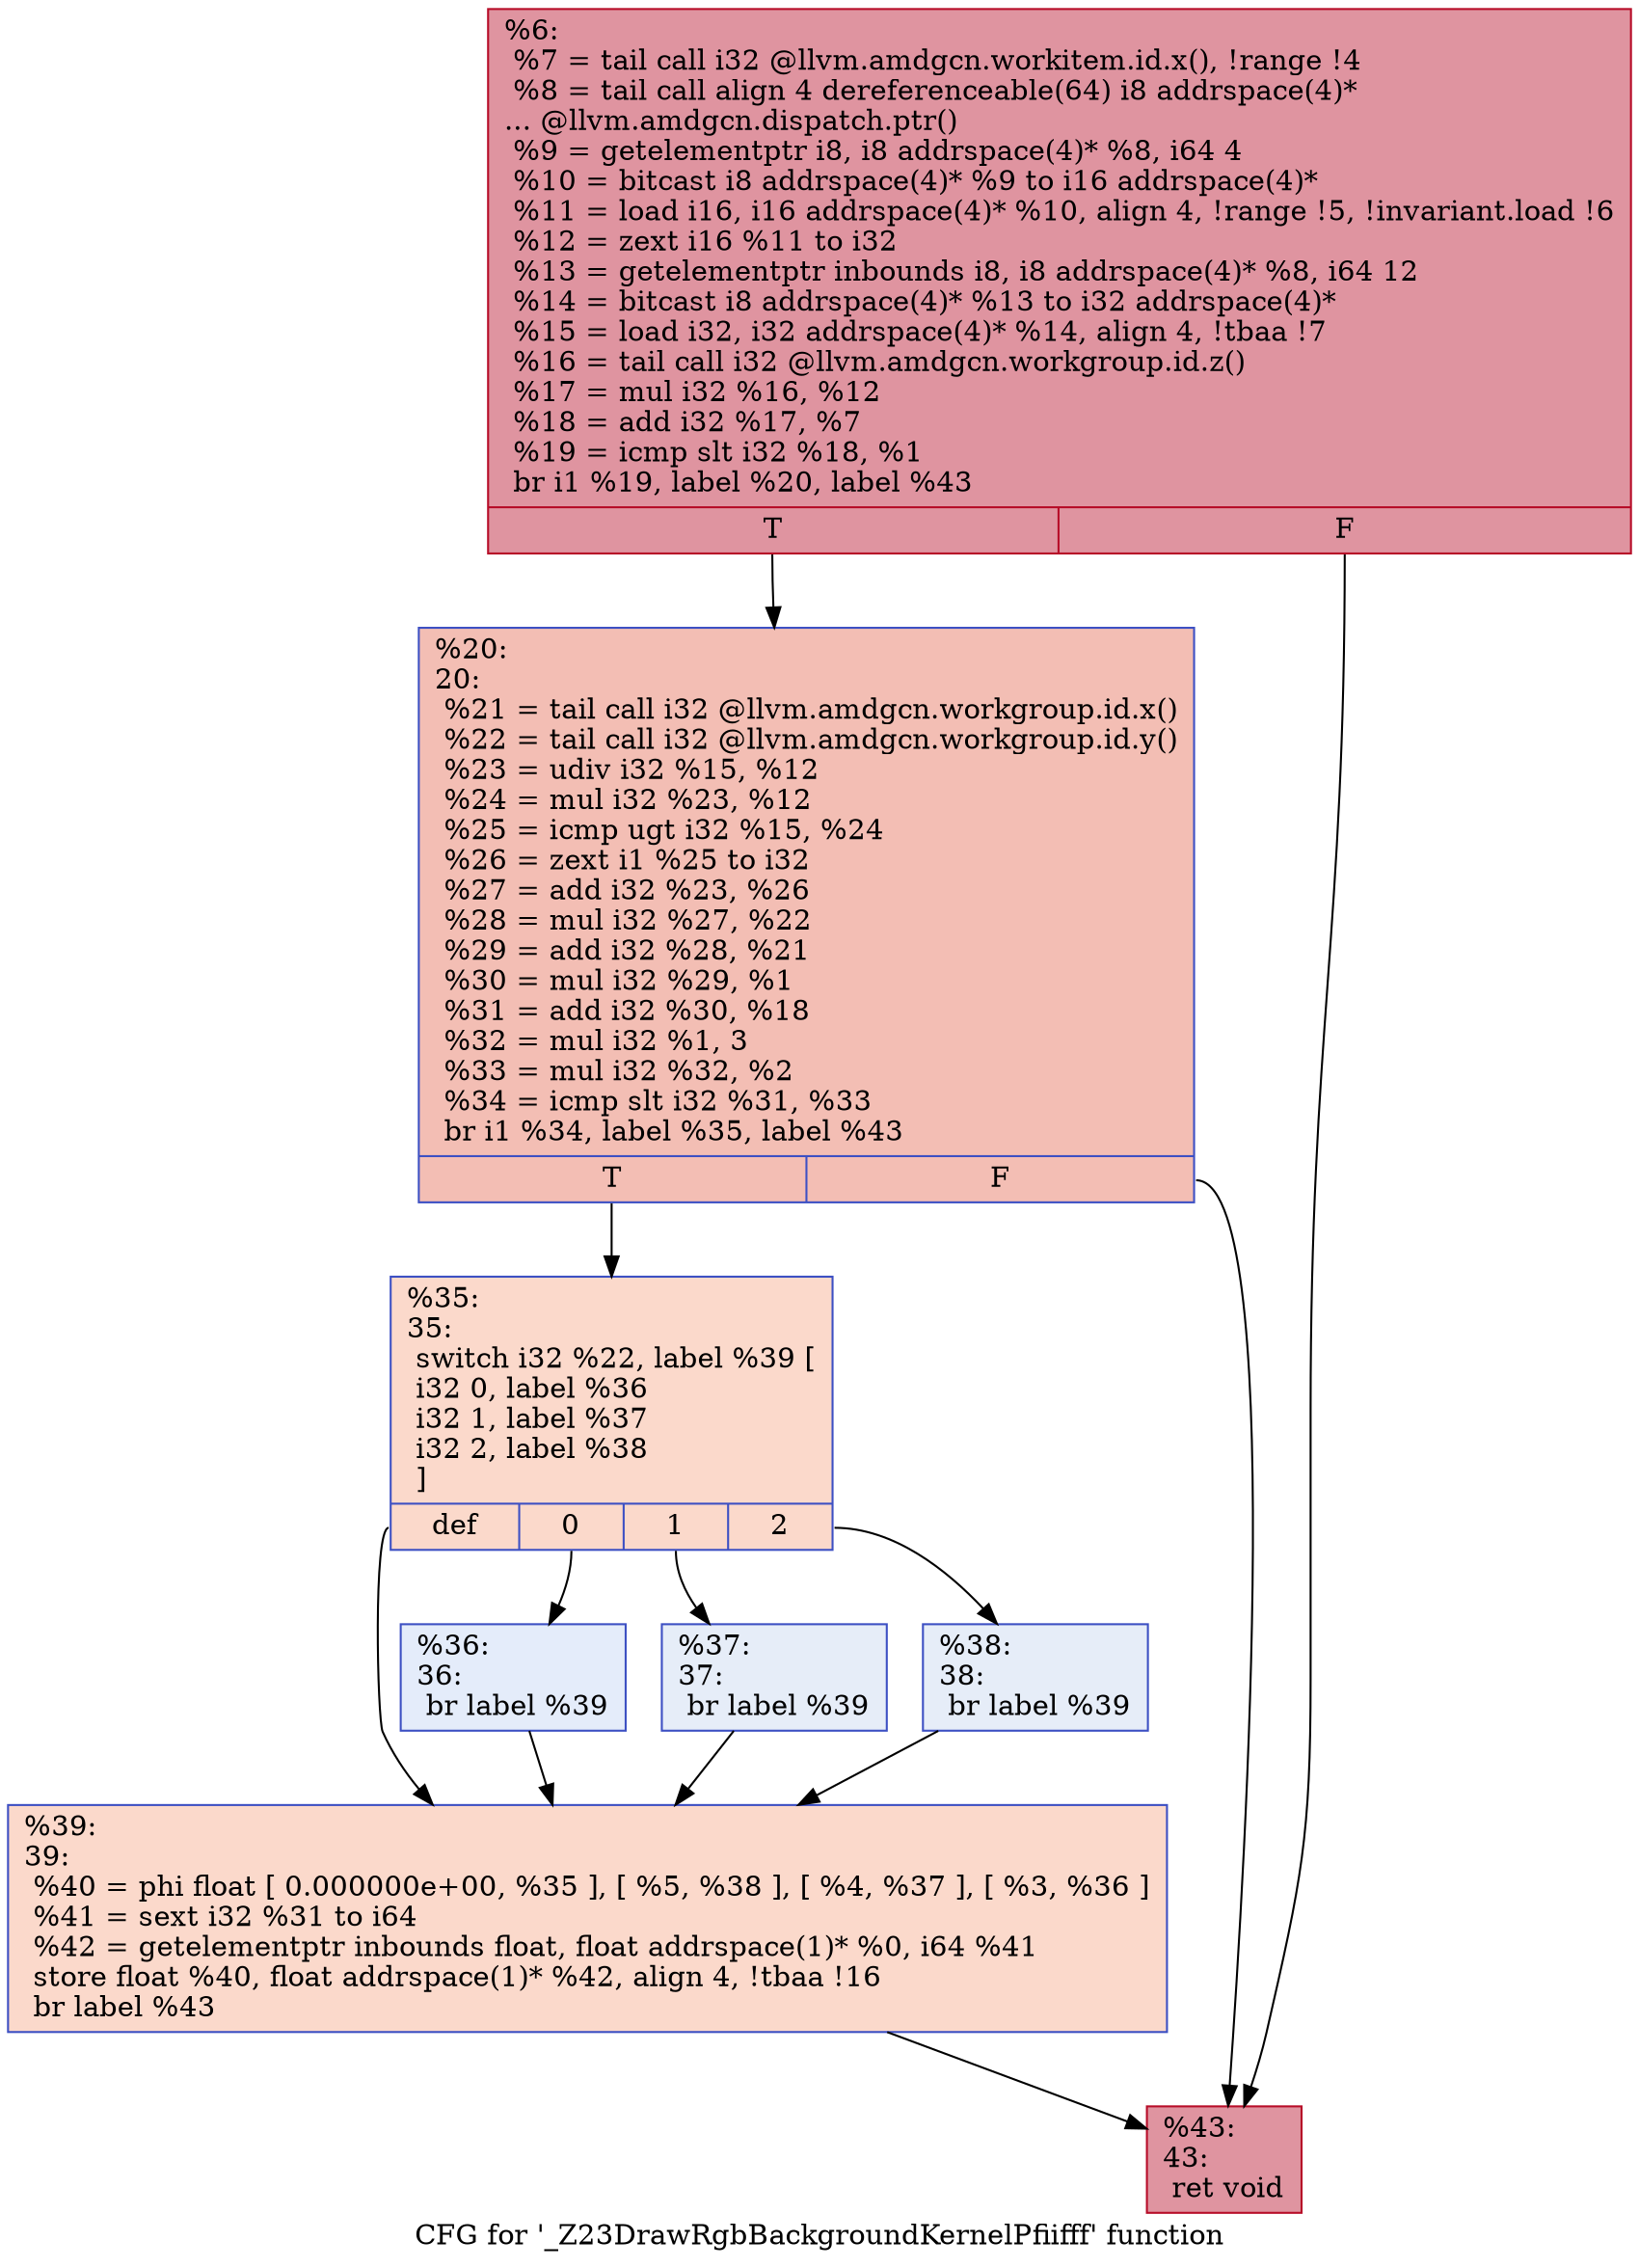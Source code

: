 digraph "CFG for '_Z23DrawRgbBackgroundKernelPfiifff' function" {
	label="CFG for '_Z23DrawRgbBackgroundKernelPfiifff' function";

	Node0x4eac780 [shape=record,color="#b70d28ff", style=filled, fillcolor="#b70d2870",label="{%6:\l  %7 = tail call i32 @llvm.amdgcn.workitem.id.x(), !range !4\l  %8 = tail call align 4 dereferenceable(64) i8 addrspace(4)*\l... @llvm.amdgcn.dispatch.ptr()\l  %9 = getelementptr i8, i8 addrspace(4)* %8, i64 4\l  %10 = bitcast i8 addrspace(4)* %9 to i16 addrspace(4)*\l  %11 = load i16, i16 addrspace(4)* %10, align 4, !range !5, !invariant.load !6\l  %12 = zext i16 %11 to i32\l  %13 = getelementptr inbounds i8, i8 addrspace(4)* %8, i64 12\l  %14 = bitcast i8 addrspace(4)* %13 to i32 addrspace(4)*\l  %15 = load i32, i32 addrspace(4)* %14, align 4, !tbaa !7\l  %16 = tail call i32 @llvm.amdgcn.workgroup.id.z()\l  %17 = mul i32 %16, %12\l  %18 = add i32 %17, %7\l  %19 = icmp slt i32 %18, %1\l  br i1 %19, label %20, label %43\l|{<s0>T|<s1>F}}"];
	Node0x4eac780:s0 -> Node0x4eae990;
	Node0x4eac780:s1 -> Node0x4eaea20;
	Node0x4eae990 [shape=record,color="#3d50c3ff", style=filled, fillcolor="#e36c5570",label="{%20:\l20:                                               \l  %21 = tail call i32 @llvm.amdgcn.workgroup.id.x()\l  %22 = tail call i32 @llvm.amdgcn.workgroup.id.y()\l  %23 = udiv i32 %15, %12\l  %24 = mul i32 %23, %12\l  %25 = icmp ugt i32 %15, %24\l  %26 = zext i1 %25 to i32\l  %27 = add i32 %23, %26\l  %28 = mul i32 %27, %22\l  %29 = add i32 %28, %21\l  %30 = mul i32 %29, %1\l  %31 = add i32 %30, %18\l  %32 = mul i32 %1, 3\l  %33 = mul i32 %32, %2\l  %34 = icmp slt i32 %31, %33\l  br i1 %34, label %35, label %43\l|{<s0>T|<s1>F}}"];
	Node0x4eae990:s0 -> Node0x4eae7f0;
	Node0x4eae990:s1 -> Node0x4eaea20;
	Node0x4eae7f0 [shape=record,color="#3d50c3ff", style=filled, fillcolor="#f7a88970",label="{%35:\l35:                                               \l  switch i32 %22, label %39 [\l    i32 0, label %36\l    i32 1, label %37\l    i32 2, label %38\l  ]\l|{<s0>def|<s1>0|<s2>1|<s3>2}}"];
	Node0x4eae7f0:s0 -> Node0x4eaf850;
	Node0x4eae7f0:s1 -> Node0x4eaf8a0;
	Node0x4eae7f0:s2 -> Node0x4eaf960;
	Node0x4eae7f0:s3 -> Node0x4eafa20;
	Node0x4eaf8a0 [shape=record,color="#3d50c3ff", style=filled, fillcolor="#c1d4f470",label="{%36:\l36:                                               \l  br label %39\l}"];
	Node0x4eaf8a0 -> Node0x4eaf850;
	Node0x4eaf960 [shape=record,color="#3d50c3ff", style=filled, fillcolor="#c7d7f070",label="{%37:\l37:                                               \l  br label %39\l}"];
	Node0x4eaf960 -> Node0x4eaf850;
	Node0x4eafa20 [shape=record,color="#3d50c3ff", style=filled, fillcolor="#c7d7f070",label="{%38:\l38:                                               \l  br label %39\l}"];
	Node0x4eafa20 -> Node0x4eaf850;
	Node0x4eaf850 [shape=record,color="#3d50c3ff", style=filled, fillcolor="#f7a88970",label="{%39:\l39:                                               \l  %40 = phi float [ 0.000000e+00, %35 ], [ %5, %38 ], [ %4, %37 ], [ %3, %36 ]\l  %41 = sext i32 %31 to i64\l  %42 = getelementptr inbounds float, float addrspace(1)* %0, i64 %41\l  store float %40, float addrspace(1)* %42, align 4, !tbaa !16\l  br label %43\l}"];
	Node0x4eaf850 -> Node0x4eaea20;
	Node0x4eaea20 [shape=record,color="#b70d28ff", style=filled, fillcolor="#b70d2870",label="{%43:\l43:                                               \l  ret void\l}"];
}
